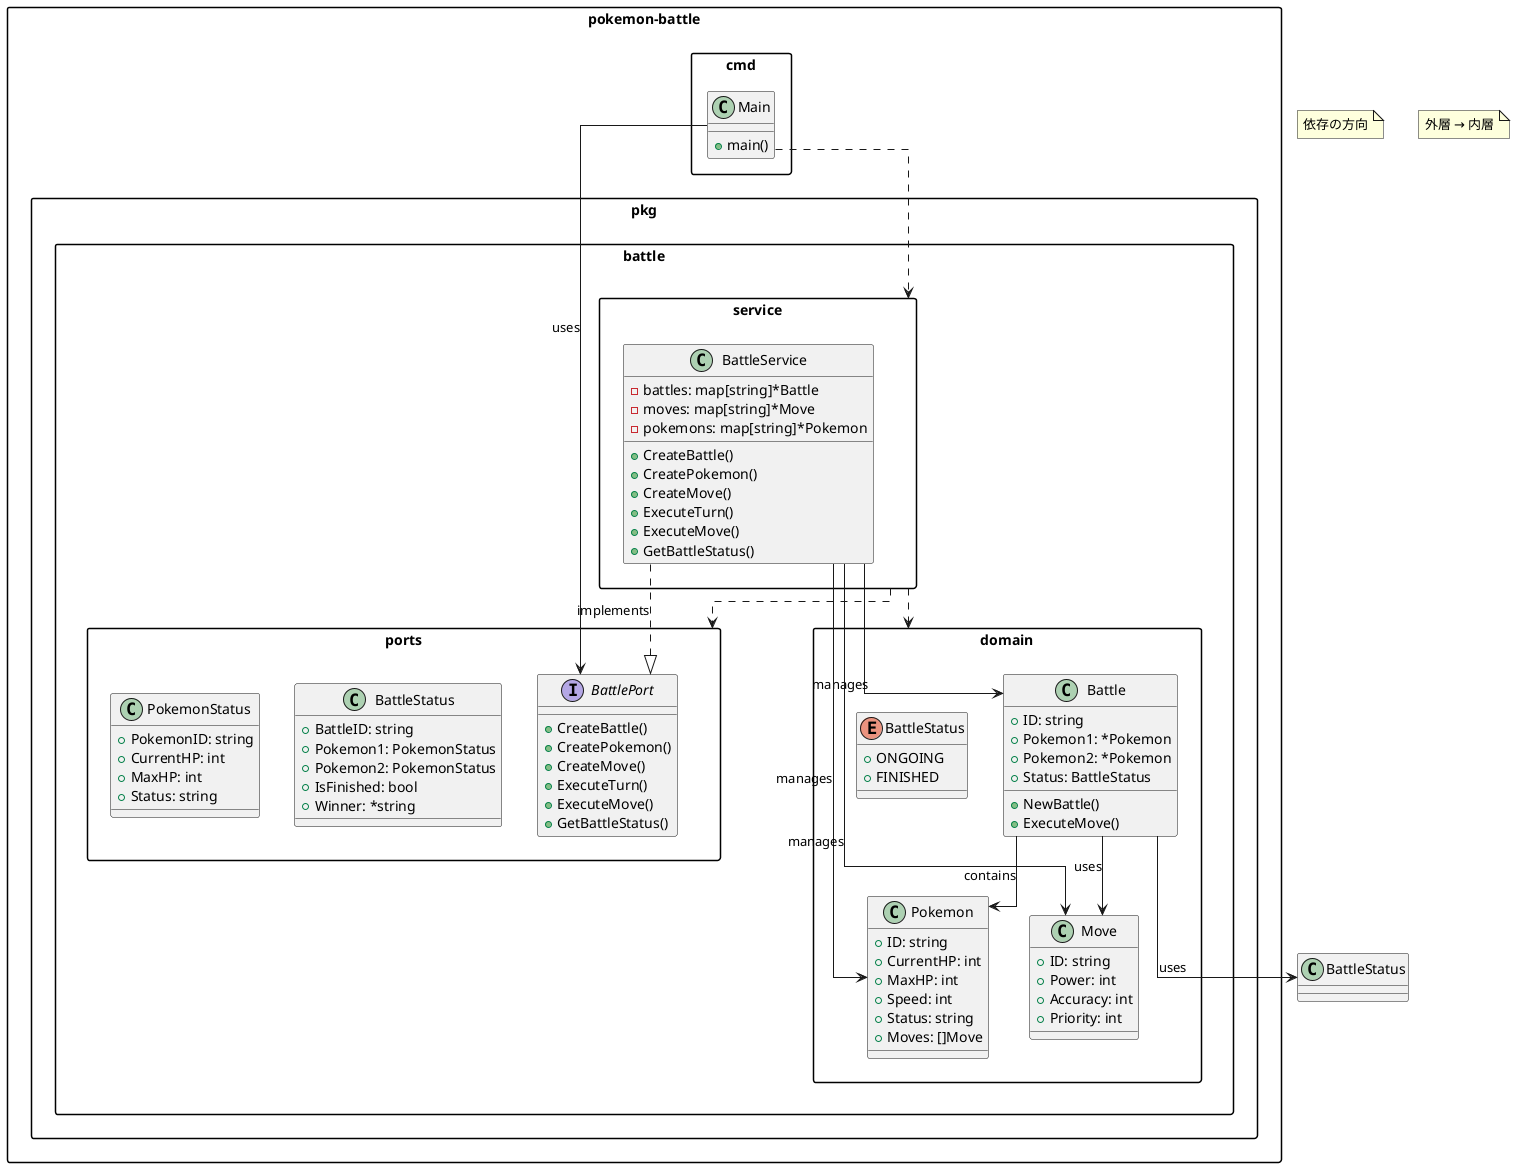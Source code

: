 @startuml

skinparam packageStyle rectangle
skinparam componentStyle uml2
skinparam linetype ortho

package "pokemon-battle" {
    package "cmd" {
        class Main {
            + main()
        }
    }

    package "pkg" {
        package "battle" {
            package "domain" {
                class Battle {
                    + ID: string
                    + Pokemon1: *Pokemon
                    + Pokemon2: *Pokemon
                    + Status: BattleStatus
                    + NewBattle()
                    + ExecuteMove()
                }
                
                class Pokemon {
                    + ID: string
                    + CurrentHP: int
                    + MaxHP: int
                    + Speed: int
                    + Status: string
                    + Moves: []Move
                }
                
                class Move {
                    + ID: string
                    + Power: int
                    + Accuracy: int
                    + Priority: int
                }

                enum BattleStatus {
                    + ONGOING
                    + FINISHED
                }
            }
            
            package "ports" {
                interface BattlePort {
                    + CreateBattle()
                    + CreatePokemon()
                    + CreateMove()
                    + ExecuteTurn()
                    + ExecuteMove()
                    + GetBattleStatus()
                }

                class BattleStatus {
                    + BattleID: string
                    + Pokemon1: PokemonStatus
                    + Pokemon2: PokemonStatus
                    + IsFinished: bool
                    + Winner: *string
                }

                class PokemonStatus {
                    + PokemonID: string
                    + CurrentHP: int
                    + MaxHP: int
                    + Status: string
                }
            }
            
            package "service" {
                class BattleService {
                    - battles: map[string]*Battle
                    - moves: map[string]*Move
                    - pokemons: map[string]*Pokemon
                    + CreateBattle()
                    + CreatePokemon()
                    + CreateMove()
                    + ExecuteTurn()
                    + ExecuteMove()
                    + GetBattleStatus()
                }
            }
        }
    }
}

' 依存関係
Main --> BattlePort : uses
BattleService ..|> BattlePort : implements
BattleService --> Battle : manages
BattleService --> Pokemon : manages
BattleService --> Move : manages
Battle --> Pokemon : contains
Battle --> Move : uses
Battle --> BattleStatus : uses

' レイヤー間の依存方向
note "依存の方向" as N1
note "外層 → 内層" as N2
Main ..> service
service ..> ports
service ..> domain

@enduml 